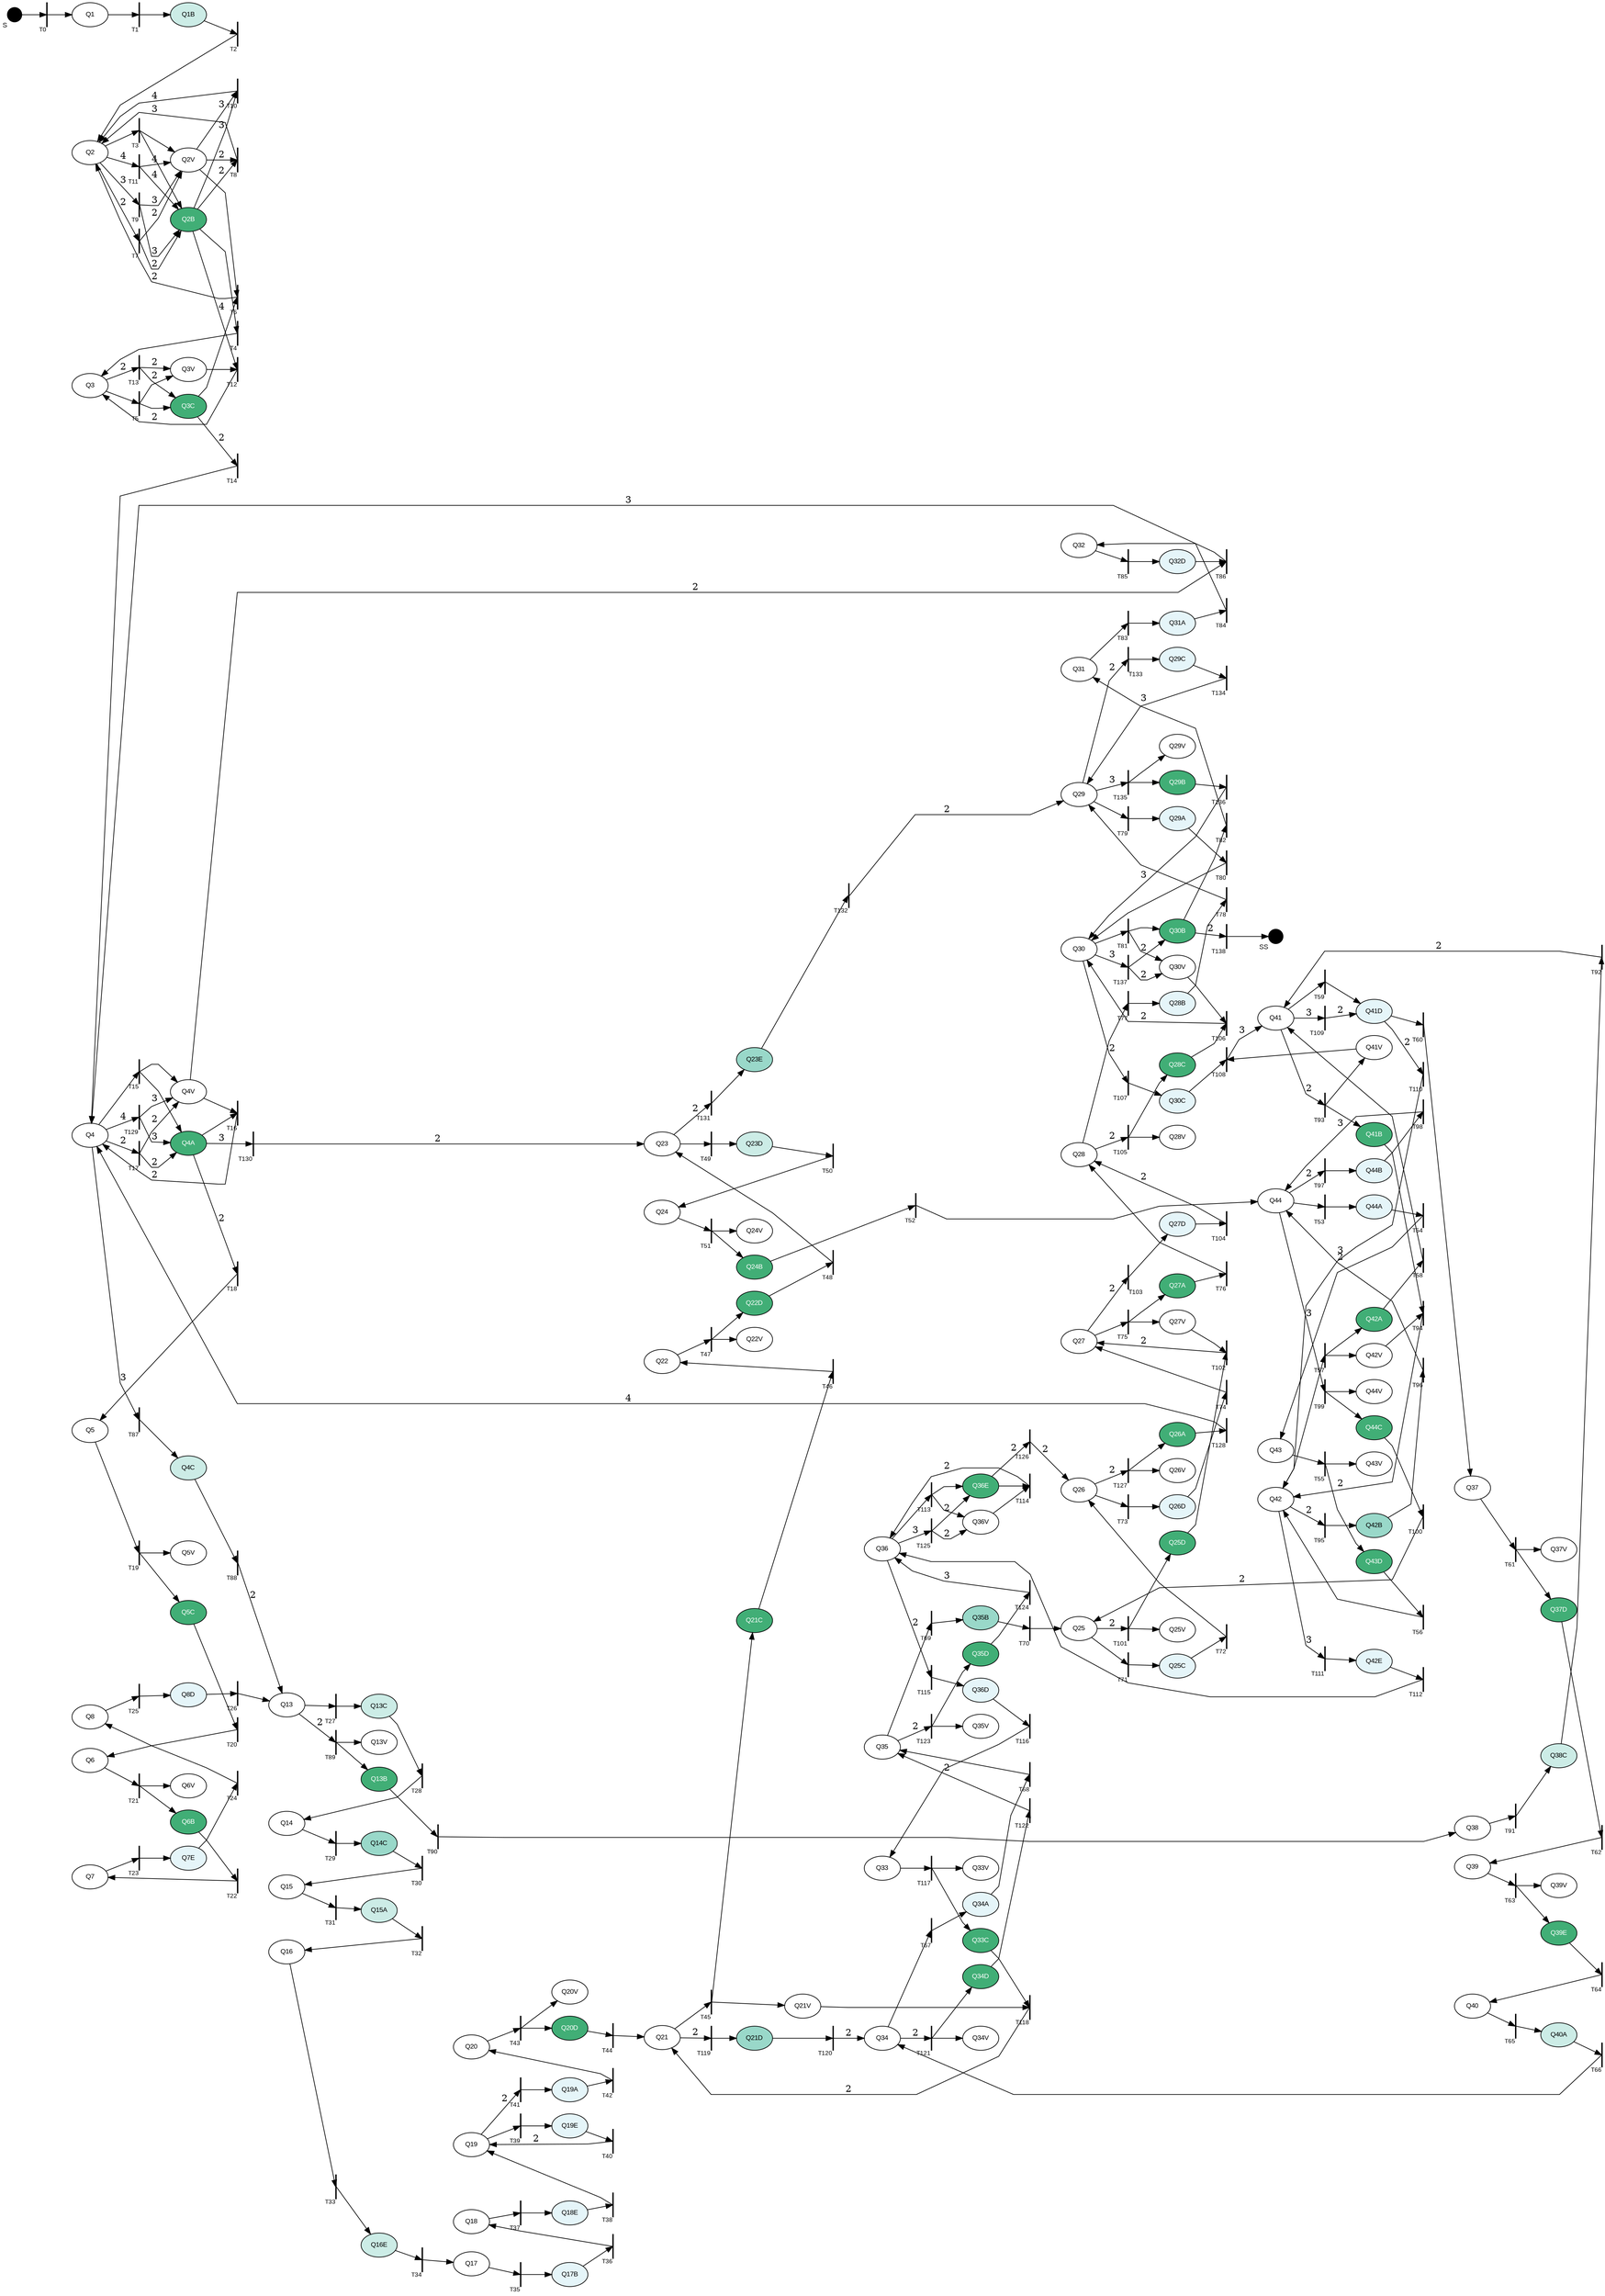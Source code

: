 digraph G { rankdir=LR; splines=polyline;
node[style=filled; fontsize=10; fontname=Arial; fontcolor=black; fillcolor=white; colorscheme=bugn9];
"S"[fillcolor=black; shape=point; width=0.3; xlabel="S";];"Q1"[colorscheme="reds5"; fillcolor=white; ]; "Q1B"[fillcolor=3; ]; "Q2"[colorscheme="reds5"; fillcolor=white; fontcolor=black;]; "Q2B"[fillcolor=6; fontcolor=white;]; "Q3"[colorscheme="reds5"; fillcolor=white; ]; "Q3C"[fillcolor=6; fontcolor=white;]; "Q4"[colorscheme="reds5"; fillcolor=white; fontcolor=black;]; "Q4A"[fillcolor=6; fontcolor=white;]; "Q5"[colorscheme="reds5"; fillcolor=white; ]; "Q5C"[fillcolor=6; fontcolor=white;]; "Q6"[colorscheme="reds5"; fillcolor=white; ]; "Q6B"[fillcolor=6; fontcolor=white;]; "Q7"[colorscheme="reds5"; fillcolor=white; ]; "Q7E"[fillcolor=2; ]; "Q8"[colorscheme="reds5"; fillcolor=white; ]; "Q8D"[fillcolor=2; ]; "Q13"[colorscheme="reds5"; fillcolor=white; ]; "Q13C"[fillcolor=3; ]; "Q14"[colorscheme="reds5"; fillcolor=white; ]; "Q14C"[fillcolor=4; ]; "Q15"[colorscheme="reds5"; fillcolor=white; ]; "Q15A"[fillcolor=3; ]; "Q16"[colorscheme="reds5"; fillcolor=white; ]; "Q16E"[fillcolor=3; ]; "Q17"[colorscheme="reds5"; fillcolor=white; ]; "Q17B"[fillcolor=2; ]; "Q18"[colorscheme="reds5"; fillcolor=white; ]; "Q18E"[fillcolor=2; ]; "Q19"[colorscheme="reds5"; fillcolor=white; ]; "Q19E"[fillcolor=2; ]; "Q19A"[fillcolor=2; ]; "Q20"[colorscheme="reds5"; fillcolor=white; ]; "Q20D"[fillcolor=6; fontcolor=white;]; "Q21"[colorscheme="reds5"; fillcolor=white; ]; "Q21C"[fillcolor=6; fontcolor=white;]; "Q22"[colorscheme="reds5"; fillcolor=white; ]; "Q22D"[fillcolor=6; fontcolor=white;]; "Q23"[colorscheme="reds5"; fillcolor=white; ]; "Q23D"[fillcolor=3; ]; "Q24"[colorscheme="reds5"; fillcolor=white; ]; "Q24B"[fillcolor=6; fontcolor=white;]; "Q44"[colorscheme="reds5"; fillcolor=white; fontcolor=black;]; "Q44A"[fillcolor=2; ]; "Q43"[colorscheme="reds5"; fillcolor=white; ]; "Q43D"[fillcolor=6; fontcolor=white;]; "Q42"[colorscheme="reds5"; fillcolor=white; fontcolor=black;]; "Q42A"[fillcolor=6; fontcolor=white;]; "Q41"[colorscheme="reds5"; fillcolor=white; fontcolor=black;]; "Q41D"[fillcolor=2; ]; "Q37"[colorscheme="reds5"; fillcolor=white; ]; "Q37D"[fillcolor=6; fontcolor=white;]; "Q39"[colorscheme="reds5"; fillcolor=white; ]; "Q39E"[fillcolor=6; fontcolor=white;]; "Q40"[colorscheme="reds5"; fillcolor=white; ]; "Q40A"[fillcolor=3; ]; "Q34"[colorscheme="reds5"; fillcolor=white; ]; "Q34A"[fillcolor=2; ]; "Q35"[colorscheme="reds5"; fillcolor=white; ]; "Q35B"[fillcolor=4; ]; "Q25"[colorscheme="reds5"; fillcolor=white; ]; "Q25C"[fillcolor=2; ]; "Q26"[colorscheme="reds5"; fillcolor=white; ]; "Q26D"[fillcolor=2; ]; "Q27"[colorscheme="reds5"; fillcolor=white; ]; "Q27A"[fillcolor=6; fontcolor=white;]; "Q28"[colorscheme="reds5"; fillcolor=white; ]; "Q28B"[fillcolor=2; ]; "Q29"[colorscheme="reds5"; fillcolor=white; fontcolor=black;]; "Q29A"[fillcolor=2; ]; "Q30"[colorscheme="reds5"; fillcolor=white; fontcolor=black;]; "Q30B"[fillcolor=6; fontcolor=white;]; "Q31"[colorscheme="reds5"; fillcolor=white; ]; "Q31A"[fillcolor=2; ]; "Q32"[colorscheme="reds5"; fillcolor=white; ]; "Q32D"[fillcolor=2; ]; "Q4C"[fillcolor=3; ]; "Q13B"[fillcolor=6; fontcolor=white;]; "Q38"[colorscheme="reds5"; fillcolor=white; ]; "Q38C"[fillcolor=3; ]; "Q41B"[fillcolor=6; fontcolor=white;]; "Q42B"[fillcolor=4; ]; "Q44B"[fillcolor=2; ]; "Q44C"[fillcolor=6; fontcolor=white;]; "Q25D"[fillcolor=6; fontcolor=white;]; "Q27D"[fillcolor=2; ]; "Q28C"[fillcolor=6; fontcolor=white;]; "Q30C"[fillcolor=2; ]; "Q42E"[fillcolor=2; ]; "Q36"[colorscheme="reds5"; fillcolor=white; fontcolor=black;]; "Q36E"[fillcolor=6; fontcolor=white;]; "Q36D"[fillcolor=2; ]; "Q33"[colorscheme="reds5"; fillcolor=white; ]; "Q33C"[fillcolor=6; fontcolor=white;]; "Q21D"[fillcolor=4; ]; "Q34D"[fillcolor=6; fontcolor=white;]; "Q35D"[fillcolor=6; fontcolor=white;]; "Q26A"[fillcolor=6; fontcolor=white;]; "Q23E"[fillcolor=4; ]; "Q29C"[fillcolor=2; ]; "Q29B"[fillcolor=6; fontcolor=white;]; "SS"[fillcolor=black; shape=point; width=0.3; xlabel="SS";];"T0"[fillcolor=black; shape=box; label=""; width=0.01; fontsize=9; xlabel="T0"]; "T1"[fillcolor=black; shape=box; label=""; width=0.01; fontsize=9; xlabel="T1"]; "T2"[fillcolor=black; shape=box; label=""; width=0.01; fontsize=9; xlabel="T2"]; "T3"[fillcolor=black; shape=box; label=""; width=0.01; fontsize=9; xlabel="T3"]; "T4"[fillcolor=black; shape=box; label=""; width=0.01; fontsize=9; xlabel="T4"]; "T5"[fillcolor=black; shape=box; label=""; width=0.01; fontsize=9; xlabel="T5"]; "T6"[fillcolor=black; shape=box; label=""; width=0.01; fontsize=9; xlabel="T6"]; "T7"[fillcolor=black; shape=box; label=""; width=0.01; fontsize=9; xlabel="T7"]; "T8"[fillcolor=black; shape=box; label=""; width=0.01; fontsize=9; xlabel="T8"]; "T9"[fillcolor=black; shape=box; label=""; width=0.01; fontsize=9; xlabel="T9"]; "T10"[fillcolor=black; shape=box; label=""; width=0.01; fontsize=9; xlabel="T10"]; "T11"[fillcolor=black; shape=box; label=""; width=0.01; fontsize=9; xlabel="T11"]; "T12"[fillcolor=black; shape=box; label=""; width=0.01; fontsize=9; xlabel="T12"]; "T13"[fillcolor=black; shape=box; label=""; width=0.01; fontsize=9; xlabel="T13"]; "T14"[fillcolor=black; shape=box; label=""; width=0.01; fontsize=9; xlabel="T14"]; "T15"[fillcolor=black; shape=box; label=""; width=0.01; fontsize=9; xlabel="T15"]; "T16"[fillcolor=black; shape=box; label=""; width=0.01; fontsize=9; xlabel="T16"]; "T17"[fillcolor=black; shape=box; label=""; width=0.01; fontsize=9; xlabel="T17"]; "T18"[fillcolor=black; shape=box; label=""; width=0.01; fontsize=9; xlabel="T18"]; "T19"[fillcolor=black; shape=box; label=""; width=0.01; fontsize=9; xlabel="T19"]; "T20"[fillcolor=black; shape=box; label=""; width=0.01; fontsize=9; xlabel="T20"]; "T21"[fillcolor=black; shape=box; label=""; width=0.01; fontsize=9; xlabel="T21"]; "T22"[fillcolor=black; shape=box; label=""; width=0.01; fontsize=9; xlabel="T22"]; "T23"[fillcolor=black; shape=box; label=""; width=0.01; fontsize=9; xlabel="T23"]; "T24"[fillcolor=black; shape=box; label=""; width=0.01; fontsize=9; xlabel="T24"]; "T25"[fillcolor=black; shape=box; label=""; width=0.01; fontsize=9; xlabel="T25"]; "T26"[fillcolor=black; shape=box; label=""; width=0.01; fontsize=9; xlabel="T26"]; "T27"[fillcolor=black; shape=box; label=""; width=0.01; fontsize=9; xlabel="T27"]; "T28"[fillcolor=black; shape=box; label=""; width=0.01; fontsize=9; xlabel="T28"]; "T29"[fillcolor=black; shape=box; label=""; width=0.01; fontsize=9; xlabel="T29"]; "T30"[fillcolor=black; shape=box; label=""; width=0.01; fontsize=9; xlabel="T30"]; "T31"[fillcolor=black; shape=box; label=""; width=0.01; fontsize=9; xlabel="T31"]; "T32"[fillcolor=black; shape=box; label=""; width=0.01; fontsize=9; xlabel="T32"]; "T33"[fillcolor=black; shape=box; label=""; width=0.01; fontsize=9; xlabel="T33"]; "T34"[fillcolor=black; shape=box; label=""; width=0.01; fontsize=9; xlabel="T34"]; "T35"[fillcolor=black; shape=box; label=""; width=0.01; fontsize=9; xlabel="T35"]; "T36"[fillcolor=black; shape=box; label=""; width=0.01; fontsize=9; xlabel="T36"]; "T37"[fillcolor=black; shape=box; label=""; width=0.01; fontsize=9; xlabel="T37"]; "T38"[fillcolor=black; shape=box; label=""; width=0.01; fontsize=9; xlabel="T38"]; "T39"[fillcolor=black; shape=box; label=""; width=0.01; fontsize=9; xlabel="T39"]; "T40"[fillcolor=black; shape=box; label=""; width=0.01; fontsize=9; xlabel="T40"]; "T41"[fillcolor=black; shape=box; label=""; width=0.01; fontsize=9; xlabel="T41"]; "T42"[fillcolor=black; shape=box; label=""; width=0.01; fontsize=9; xlabel="T42"]; "T43"[fillcolor=black; shape=box; label=""; width=0.01; fontsize=9; xlabel="T43"]; "T44"[fillcolor=black; shape=box; label=""; width=0.01; fontsize=9; xlabel="T44"]; "T45"[fillcolor=black; shape=box; label=""; width=0.01; fontsize=9; xlabel="T45"]; "T46"[fillcolor=black; shape=box; label=""; width=0.01; fontsize=9; xlabel="T46"]; "T47"[fillcolor=black; shape=box; label=""; width=0.01; fontsize=9; xlabel="T47"]; "T48"[fillcolor=black; shape=box; label=""; width=0.01; fontsize=9; xlabel="T48"]; "T49"[fillcolor=black; shape=box; label=""; width=0.01; fontsize=9; xlabel="T49"]; "T50"[fillcolor=black; shape=box; label=""; width=0.01; fontsize=9; xlabel="T50"]; "T51"[fillcolor=black; shape=box; label=""; width=0.01; fontsize=9; xlabel="T51"]; "T52"[fillcolor=black; shape=box; label=""; width=0.01; fontsize=9; xlabel="T52"]; "T53"[fillcolor=black; shape=box; label=""; width=0.01; fontsize=9; xlabel="T53"]; "T54"[fillcolor=black; shape=box; label=""; width=0.01; fontsize=9; xlabel="T54"]; "T55"[fillcolor=black; shape=box; label=""; width=0.01; fontsize=9; xlabel="T55"]; "T56"[fillcolor=black; shape=box; label=""; width=0.01; fontsize=9; xlabel="T56"]; "T57"[fillcolor=black; shape=box; label=""; width=0.01; fontsize=9; xlabel="T57"]; "T58"[fillcolor=black; shape=box; label=""; width=0.01; fontsize=9; xlabel="T58"]; "T59"[fillcolor=black; shape=box; label=""; width=0.01; fontsize=9; xlabel="T59"]; "T60"[fillcolor=black; shape=box; label=""; width=0.01; fontsize=9; xlabel="T60"]; "T61"[fillcolor=black; shape=box; label=""; width=0.01; fontsize=9; xlabel="T61"]; "T62"[fillcolor=black; shape=box; label=""; width=0.01; fontsize=9; xlabel="T62"]; "T63"[fillcolor=black; shape=box; label=""; width=0.01; fontsize=9; xlabel="T63"]; "T64"[fillcolor=black; shape=box; label=""; width=0.01; fontsize=9; xlabel="T64"]; "T65"[fillcolor=black; shape=box; label=""; width=0.01; fontsize=9; xlabel="T65"]; "T66"[fillcolor=black; shape=box; label=""; width=0.01; fontsize=9; xlabel="T66"]; "T67"[fillcolor=black; shape=box; label=""; width=0.01; fontsize=9; xlabel="T67"]; "T68"[fillcolor=black; shape=box; label=""; width=0.01; fontsize=9; xlabel="T68"]; "T69"[fillcolor=black; shape=box; label=""; width=0.01; fontsize=9; xlabel="T69"]; "T70"[fillcolor=black; shape=box; label=""; width=0.01; fontsize=9; xlabel="T70"]; "T71"[fillcolor=black; shape=box; label=""; width=0.01; fontsize=9; xlabel="T71"]; "T72"[fillcolor=black; shape=box; label=""; width=0.01; fontsize=9; xlabel="T72"]; "T73"[fillcolor=black; shape=box; label=""; width=0.01; fontsize=9; xlabel="T73"]; "T74"[fillcolor=black; shape=box; label=""; width=0.01; fontsize=9; xlabel="T74"]; "T75"[fillcolor=black; shape=box; label=""; width=0.01; fontsize=9; xlabel="T75"]; "T76"[fillcolor=black; shape=box; label=""; width=0.01; fontsize=9; xlabel="T76"]; "T77"[fillcolor=black; shape=box; label=""; width=0.01; fontsize=9; xlabel="T77"]; "T78"[fillcolor=black; shape=box; label=""; width=0.01; fontsize=9; xlabel="T78"]; "T79"[fillcolor=black; shape=box; label=""; width=0.01; fontsize=9; xlabel="T79"]; "T80"[fillcolor=black; shape=box; label=""; width=0.01; fontsize=9; xlabel="T80"]; "T81"[fillcolor=black; shape=box; label=""; width=0.01; fontsize=9; xlabel="T81"]; "T82"[fillcolor=black; shape=box; label=""; width=0.01; fontsize=9; xlabel="T82"]; "T83"[fillcolor=black; shape=box; label=""; width=0.01; fontsize=9; xlabel="T83"]; "T84"[fillcolor=black; shape=box; label=""; width=0.01; fontsize=9; xlabel="T84"]; "T85"[fillcolor=black; shape=box; label=""; width=0.01; fontsize=9; xlabel="T85"]; "T86"[fillcolor=black; shape=box; label=""; width=0.01; fontsize=9; xlabel="T86"]; "T87"[fillcolor=black; shape=box; label=""; width=0.01; fontsize=9; xlabel="T87"]; "T88"[fillcolor=black; shape=box; label=""; width=0.01; fontsize=9; xlabel="T88"]; "T89"[fillcolor=black; shape=box; label=""; width=0.01; fontsize=9; xlabel="T89"]; "T90"[fillcolor=black; shape=box; label=""; width=0.01; fontsize=9; xlabel="T90"]; "T91"[fillcolor=black; shape=box; label=""; width=0.01; fontsize=9; xlabel="T91"]; "T92"[fillcolor=black; shape=box; label=""; width=0.01; fontsize=9; xlabel="T92"]; "T93"[fillcolor=black; shape=box; label=""; width=0.01; fontsize=9; xlabel="T93"]; "T94"[fillcolor=black; shape=box; label=""; width=0.01; fontsize=9; xlabel="T94"]; "T95"[fillcolor=black; shape=box; label=""; width=0.01; fontsize=9; xlabel="T95"]; "T96"[fillcolor=black; shape=box; label=""; width=0.01; fontsize=9; xlabel="T96"]; "T97"[fillcolor=black; shape=box; label=""; width=0.01; fontsize=9; xlabel="T97"]; "T98"[fillcolor=black; shape=box; label=""; width=0.01; fontsize=9; xlabel="T98"]; "T99"[fillcolor=black; shape=box; label=""; width=0.01; fontsize=9; xlabel="T99"]; "T100"[fillcolor=black; shape=box; label=""; width=0.01; fontsize=9; xlabel="T100"]; "T101"[fillcolor=black; shape=box; label=""; width=0.01; fontsize=9; xlabel="T101"]; "T102"[fillcolor=black; shape=box; label=""; width=0.01; fontsize=9; xlabel="T102"]; "T103"[fillcolor=black; shape=box; label=""; width=0.01; fontsize=9; xlabel="T103"]; "T104"[fillcolor=black; shape=box; label=""; width=0.01; fontsize=9; xlabel="T104"]; "T105"[fillcolor=black; shape=box; label=""; width=0.01; fontsize=9; xlabel="T105"]; "T106"[fillcolor=black; shape=box; label=""; width=0.01; fontsize=9; xlabel="T106"]; "T107"[fillcolor=black; shape=box; label=""; width=0.01; fontsize=9; xlabel="T107"]; "T108"[fillcolor=black; shape=box; label=""; width=0.01; fontsize=9; xlabel="T108"]; "T109"[fillcolor=black; shape=box; label=""; width=0.01; fontsize=9; xlabel="T109"]; "T110"[fillcolor=black; shape=box; label=""; width=0.01; fontsize=9; xlabel="T110"]; "T111"[fillcolor=black; shape=box; label=""; width=0.01; fontsize=9; xlabel="T111"]; "T112"[fillcolor=black; shape=box; label=""; width=0.01; fontsize=9; xlabel="T112"]; "T113"[fillcolor=black; shape=box; label=""; width=0.01; fontsize=9; xlabel="T113"]; "T114"[fillcolor=black; shape=box; label=""; width=0.01; fontsize=9; xlabel="T114"]; "T115"[fillcolor=black; shape=box; label=""; width=0.01; fontsize=9; xlabel="T115"]; "T116"[fillcolor=black; shape=box; label=""; width=0.01; fontsize=9; xlabel="T116"]; "T117"[fillcolor=black; shape=box; label=""; width=0.01; fontsize=9; xlabel="T117"]; "T118"[fillcolor=black; shape=box; label=""; width=0.01; fontsize=9; xlabel="T118"]; "T119"[fillcolor=black; shape=box; label=""; width=0.01; fontsize=9; xlabel="T119"]; "T120"[fillcolor=black; shape=box; label=""; width=0.01; fontsize=9; xlabel="T120"]; "T121"[fillcolor=black; shape=box; label=""; width=0.01; fontsize=9; xlabel="T121"]; "T122"[fillcolor=black; shape=box; label=""; width=0.01; fontsize=9; xlabel="T122"]; "T123"[fillcolor=black; shape=box; label=""; width=0.01; fontsize=9; xlabel="T123"]; "T124"[fillcolor=black; shape=box; label=""; width=0.01; fontsize=9; xlabel="T124"]; "T125"[fillcolor=black; shape=box; label=""; width=0.01; fontsize=9; xlabel="T125"]; "T126"[fillcolor=black; shape=box; label=""; width=0.01; fontsize=9; xlabel="T126"]; "T127"[fillcolor=black; shape=box; label=""; width=0.01; fontsize=9; xlabel="T127"]; "T128"[fillcolor=black; shape=box; label=""; width=0.01; fontsize=9; xlabel="T128"]; "T129"[fillcolor=black; shape=box; label=""; width=0.01; fontsize=9; xlabel="T129"]; "T130"[fillcolor=black; shape=box; label=""; width=0.01; fontsize=9; xlabel="T130"]; "T131"[fillcolor=black; shape=box; label=""; width=0.01; fontsize=9; xlabel="T131"]; "T132"[fillcolor=black; shape=box; label=""; width=0.01; fontsize=9; xlabel="T132"]; "T133"[fillcolor=black; shape=box; label=""; width=0.01; fontsize=9; xlabel="T133"]; "T134"[fillcolor=black; shape=box; label=""; width=0.01; fontsize=9; xlabel="T134"]; "T135"[fillcolor=black; shape=box; label=""; width=0.01; fontsize=9; xlabel="T135"]; "T136"[fillcolor=black; shape=box; label=""; width=0.01; fontsize=9; xlabel="T136"]; "T137"[fillcolor=black; shape=box; label=""; width=0.01; fontsize=9; xlabel="T137"]; "T138"[fillcolor=black; shape=box; label=""; width=0.01; fontsize=9; xlabel="T138"]; {rank=same; "Q1"; "Q2"; "Q3"; "Q4"; "Q5"; "Q6"; "Q7"; "Q8"; }{rank=same; "Q13"; "Q14"; "Q15"; "Q16"; }{rank=same; "Q17"; "Q18"; "Q19"; "Q20"; }{rank=same; "Q21"; "Q22"; "Q23"; "Q24"; }{rank=same; "Q44"; "Q43"; "Q42"; "Q41"; }{rank=same; "Q37"; "Q39"; "Q40"; "Q38"; }{rank=same; "Q34"; "Q35"; "Q36"; "Q33"; }{rank=same; "Q25"; "Q26"; "Q27"; "Q28"; "Q29"; "Q30"; "Q31"; "Q32"; }"S"->"T0" "T0"->"Q1" "Q1"->"T1" "T1"->"Q1B" "Q1B"->"T2" "T2"->"Q2" "Q2"->"T3" "T3"->"Q2B" "T3"->"Q2V" "Q2B"->"T4" "T4"->"Q3" "Q3"->"T5" "T5"->"Q3C" "T5"->"Q3V" "Q3C"->"T6" "Q2V"->"T6" "T6"->"Q2"[label="2";]; "Q2"->"T7"[label="2";]; "T7"->"Q2B"[label="2";]; "T7"->"Q2V"[label="2";]; "Q2B"->"T8"[label="2";]; "Q2V"->"T8"[label="2";]; "T8"->"Q2"[label="3";]; "Q2"->"T9"[label="3";]; "T9"->"Q2B"[label="3";]; "T9"->"Q2V"[label="3";]; "Q2B"->"T10"[label="3";]; "Q2V"->"T10"[label="3";]; "T10"->"Q2"[label="4";]; "Q2"->"T11"[label="4";]; "T11"->"Q2B"[label="4";]; "T11"->"Q2V"[label="4";]; "Q2B"->"T12"[label="4";]; "Q3V"->"T12" "T12"->"Q3"[label="2";]; "Q3"->"T13"[label="2";]; "T13"->"Q3C"[label="2";]; "T13"->"Q3V"[label="2";]; "Q3C"->"T14"[label="2";]; "T14"->"Q4" "Q4"->"T15" "T15"->"Q4A" "T15"->"Q4V" "Q4A"->"T16" "Q4V"->"T16" "T16"->"Q4"[label="2";]; "Q4"->"T17"[label="2";]; "T17"->"Q4A"[label="2";]; "T17"->"Q4V"[label="2";]; "Q4A"->"T18"[label="2";]; "T18"->"Q5" "Q5"->"T19" "T19"->"Q5C" "T19"->"Q5V" "Q5C"->"T20" "T20"->"Q6" "Q6"->"T21" "T21"->"Q6B" "T21"->"Q6V" "Q6B"->"T22" "T22"->"Q7" "Q7"->"T23" "T23"->"Q7E" "Q7E"->"T24" "T24"->"Q8" "Q8"->"T25" "T25"->"Q8D" "Q8D"->"T26" "T26"->"Q13" "Q13"->"T27" "T27"->"Q13C" "Q13C"->"T28" "T28"->"Q14" "Q14"->"T29" "T29"->"Q14C" "Q14C"->"T30" "T30"->"Q15" "Q15"->"T31" "T31"->"Q15A" "Q15A"->"T32" "T32"->"Q16" "Q16"->"T33" "T33"->"Q16E" "Q16E"->"T34" "T34"->"Q17" "Q17"->"T35" "T35"->"Q17B" "Q17B"->"T36" "T36"->"Q18" "Q18"->"T37" "T37"->"Q18E" "Q18E"->"T38" "T38"->"Q19" "Q19"->"T39" "T39"->"Q19E" "Q19E"->"T40" "T40"->"Q19"[label="2";]; "Q19"->"T41"[label="2";]; "T41"->"Q19A" "Q19A"->"T42" "T42"->"Q20" "Q20"->"T43" "T43"->"Q20D" "T43"->"Q20V" "Q20D"->"T44" "T44"->"Q21" "Q21"->"T45" "T45"->"Q21C" "T45"->"Q21V" "Q21C"->"T46" "T46"->"Q22" "Q22"->"T47" "T47"->"Q22D" "T47"->"Q22V" "Q22D"->"T48" "T48"->"Q23" "Q23"->"T49" "T49"->"Q23D" "Q23D"->"T50" "T50"->"Q24" "Q24"->"T51" "T51"->"Q24B" "T51"->"Q24V" "Q24B"->"T52" "T52"->"Q44" "Q44"->"T53" "T53"->"Q44A" "Q44A"->"T54" "T54"->"Q43" "Q43"->"T55" "T55"->"Q43D" "T55"->"Q43V" "Q43D"->"T56" "T56"->"Q42" "Q42"->"T57" "T57"->"Q42A" "T57"->"Q42V" "Q42A"->"T58" "T58"->"Q41" "Q41"->"T59" "T59"->"Q41D" "Q41D"->"T60" "T60"->"Q37" "Q37"->"T61" "T61"->"Q37D" "T61"->"Q37V" "Q37D"->"T62" "T62"->"Q39" "Q39"->"T63" "T63"->"Q39E" "T63"->"Q39V" "Q39E"->"T64" "T64"->"Q40" "Q40"->"T65" "T65"->"Q40A" "Q40A"->"T66" "T66"->"Q34" "Q34"->"T67" "T67"->"Q34A" "Q34A"->"T68" "T68"->"Q35" "Q35"->"T69" "T69"->"Q35B" "Q35B"->"T70" "T70"->"Q25" "Q25"->"T71" "T71"->"Q25C" "Q25C"->"T72" "T72"->"Q26" "Q26"->"T73" "T73"->"Q26D" "Q26D"->"T74" "T74"->"Q27" "Q27"->"T75" "T75"->"Q27A" "T75"->"Q27V" "Q27A"->"T76" "T76"->"Q28" "Q28"->"T77" "T77"->"Q28B" "Q28B"->"T78" "T78"->"Q29" "Q29"->"T79" "T79"->"Q29A" "Q29A"->"T80" "T80"->"Q30" "Q30"->"T81" "T81"->"Q30B" "T81"->"Q30V" "Q30B"->"T82" "T82"->"Q31" "Q31"->"T83" "T83"->"Q31A" "Q31A"->"T84" "T84"->"Q32" "Q32"->"T85" "T85"->"Q32D" "Q32D"->"T86" "Q4V"->"T86"[label="2";]; "T86"->"Q4"[label="3";]; "Q4"->"T87"[label="3";]; "T87"->"Q4C" "Q4C"->"T88" "T88"->"Q13"[label="2";]; "Q13"->"T89"[label="2";]; "T89"->"Q13B" "T89"->"Q13V" "Q13B"->"T90" "T90"->"Q38" "Q38"->"T91" "T91"->"Q38C" "Q38C"->"T92" "T92"->"Q41"[label="2";]; "Q41"->"T93"[label="2";]; "T93"->"Q41B" "T93"->"Q41V" "Q41B"->"T94" "Q42V"->"T94" "T94"->"Q42"[label="2";]; "Q42"->"T95"[label="2";]; "T95"->"Q42B" "Q42B"->"T96" "T96"->"Q44"[label="2";]; "Q44"->"T97"[label="2";]; "T97"->"Q44B" "Q44B"->"T98" "T98"->"Q44"[label="3";]; "Q44"->"T99"[label="3";]; "T99"->"Q44C" "T99"->"Q44V" "Q44C"->"T100" "T100"->"Q25"[label="2";]; "Q25"->"T101"[label="2";]; "T101"->"Q25D" "T101"->"Q25V" "Q25D"->"T102" "Q27V"->"T102" "T102"->"Q27"[label="2";]; "Q27"->"T103"[label="2";]; "T103"->"Q27D" "Q27D"->"T104" "T104"->"Q28"[label="2";]; "Q28"->"T105"[label="2";]; "T105"->"Q28C" "T105"->"Q28V" "Q28C"->"T106" "Q30V"->"T106" "T106"->"Q30"[label="2";]; "Q30"->"T107"[label="2";]; "T107"->"Q30C" "Q30C"->"T108" "Q41V"->"T108" "T108"->"Q41"[label="3";]; "Q41"->"T109"[label="3";]; "T109"->"Q41D"[label="2";]; "Q41D"->"T110"[label="2";]; "T110"->"Q42"[label="3";]; "Q42"->"T111"[label="3";]; "T111"->"Q42E" "Q42E"->"T112" "T112"->"Q36" "Q36"->"T113" "T113"->"Q36E" "T113"->"Q36V" "Q36E"->"T114" "Q36V"->"T114" "T114"->"Q36"[label="2";]; "Q36"->"T115"[label="2";]; "T115"->"Q36D" "Q36D"->"T116" "T116"->"Q33" "Q33"->"T117" "T117"->"Q33C" "T117"->"Q33V" "Q33C"->"T118" "Q21V"->"T118" "T118"->"Q21"[label="2";]; "Q21"->"T119"[label="2";]; "T119"->"Q21D" "Q21D"->"T120" "T120"->"Q34"[label="2";]; "Q34"->"T121"[label="2";]; "T121"->"Q34D" "T121"->"Q34V" "Q34D"->"T122" "T122"->"Q35"[label="2";]; "Q35"->"T123"[label="2";]; "T123"->"Q35D" "T123"->"Q35V" "Q35D"->"T124" "T124"->"Q36"[label="3";]; "Q36"->"T125"[label="3";]; "T125"->"Q36E"[label="2";]; "T125"->"Q36V"[label="2";]; "Q36E"->"T126"[label="2";]; "T126"->"Q26"[label="2";]; "Q26"->"T127"[label="2";]; "T127"->"Q26A" "T127"->"Q26V" "Q26A"->"T128" "T128"->"Q4"[label="4";]; "Q4"->"T129"[label="4";]; "T129"->"Q4A"[label="3";]; "T129"->"Q4V"[label="3";]; "Q4A"->"T130"[label="3";]; "T130"->"Q23"[label="2";]; "Q23"->"T131"[label="2";]; "T131"->"Q23E" "Q23E"->"T132" "T132"->"Q29"[label="2";]; "Q29"->"T133"[label="2";]; "T133"->"Q29C" "Q29C"->"T134" "T134"->"Q29"[label="3";]; "Q29"->"T135"[label="3";]; "T135"->"Q29B" "T135"->"Q29V" "Q29B"->"T136" "T136"->"Q30"[label="3";]; "Q30"->"T137"[label="3";]; "T137"->"Q30B"[label="2";]; "T137"->"Q30V"[label="2";]; "Q30B"->"T138"[label="2";]; "T138"->"SS" }